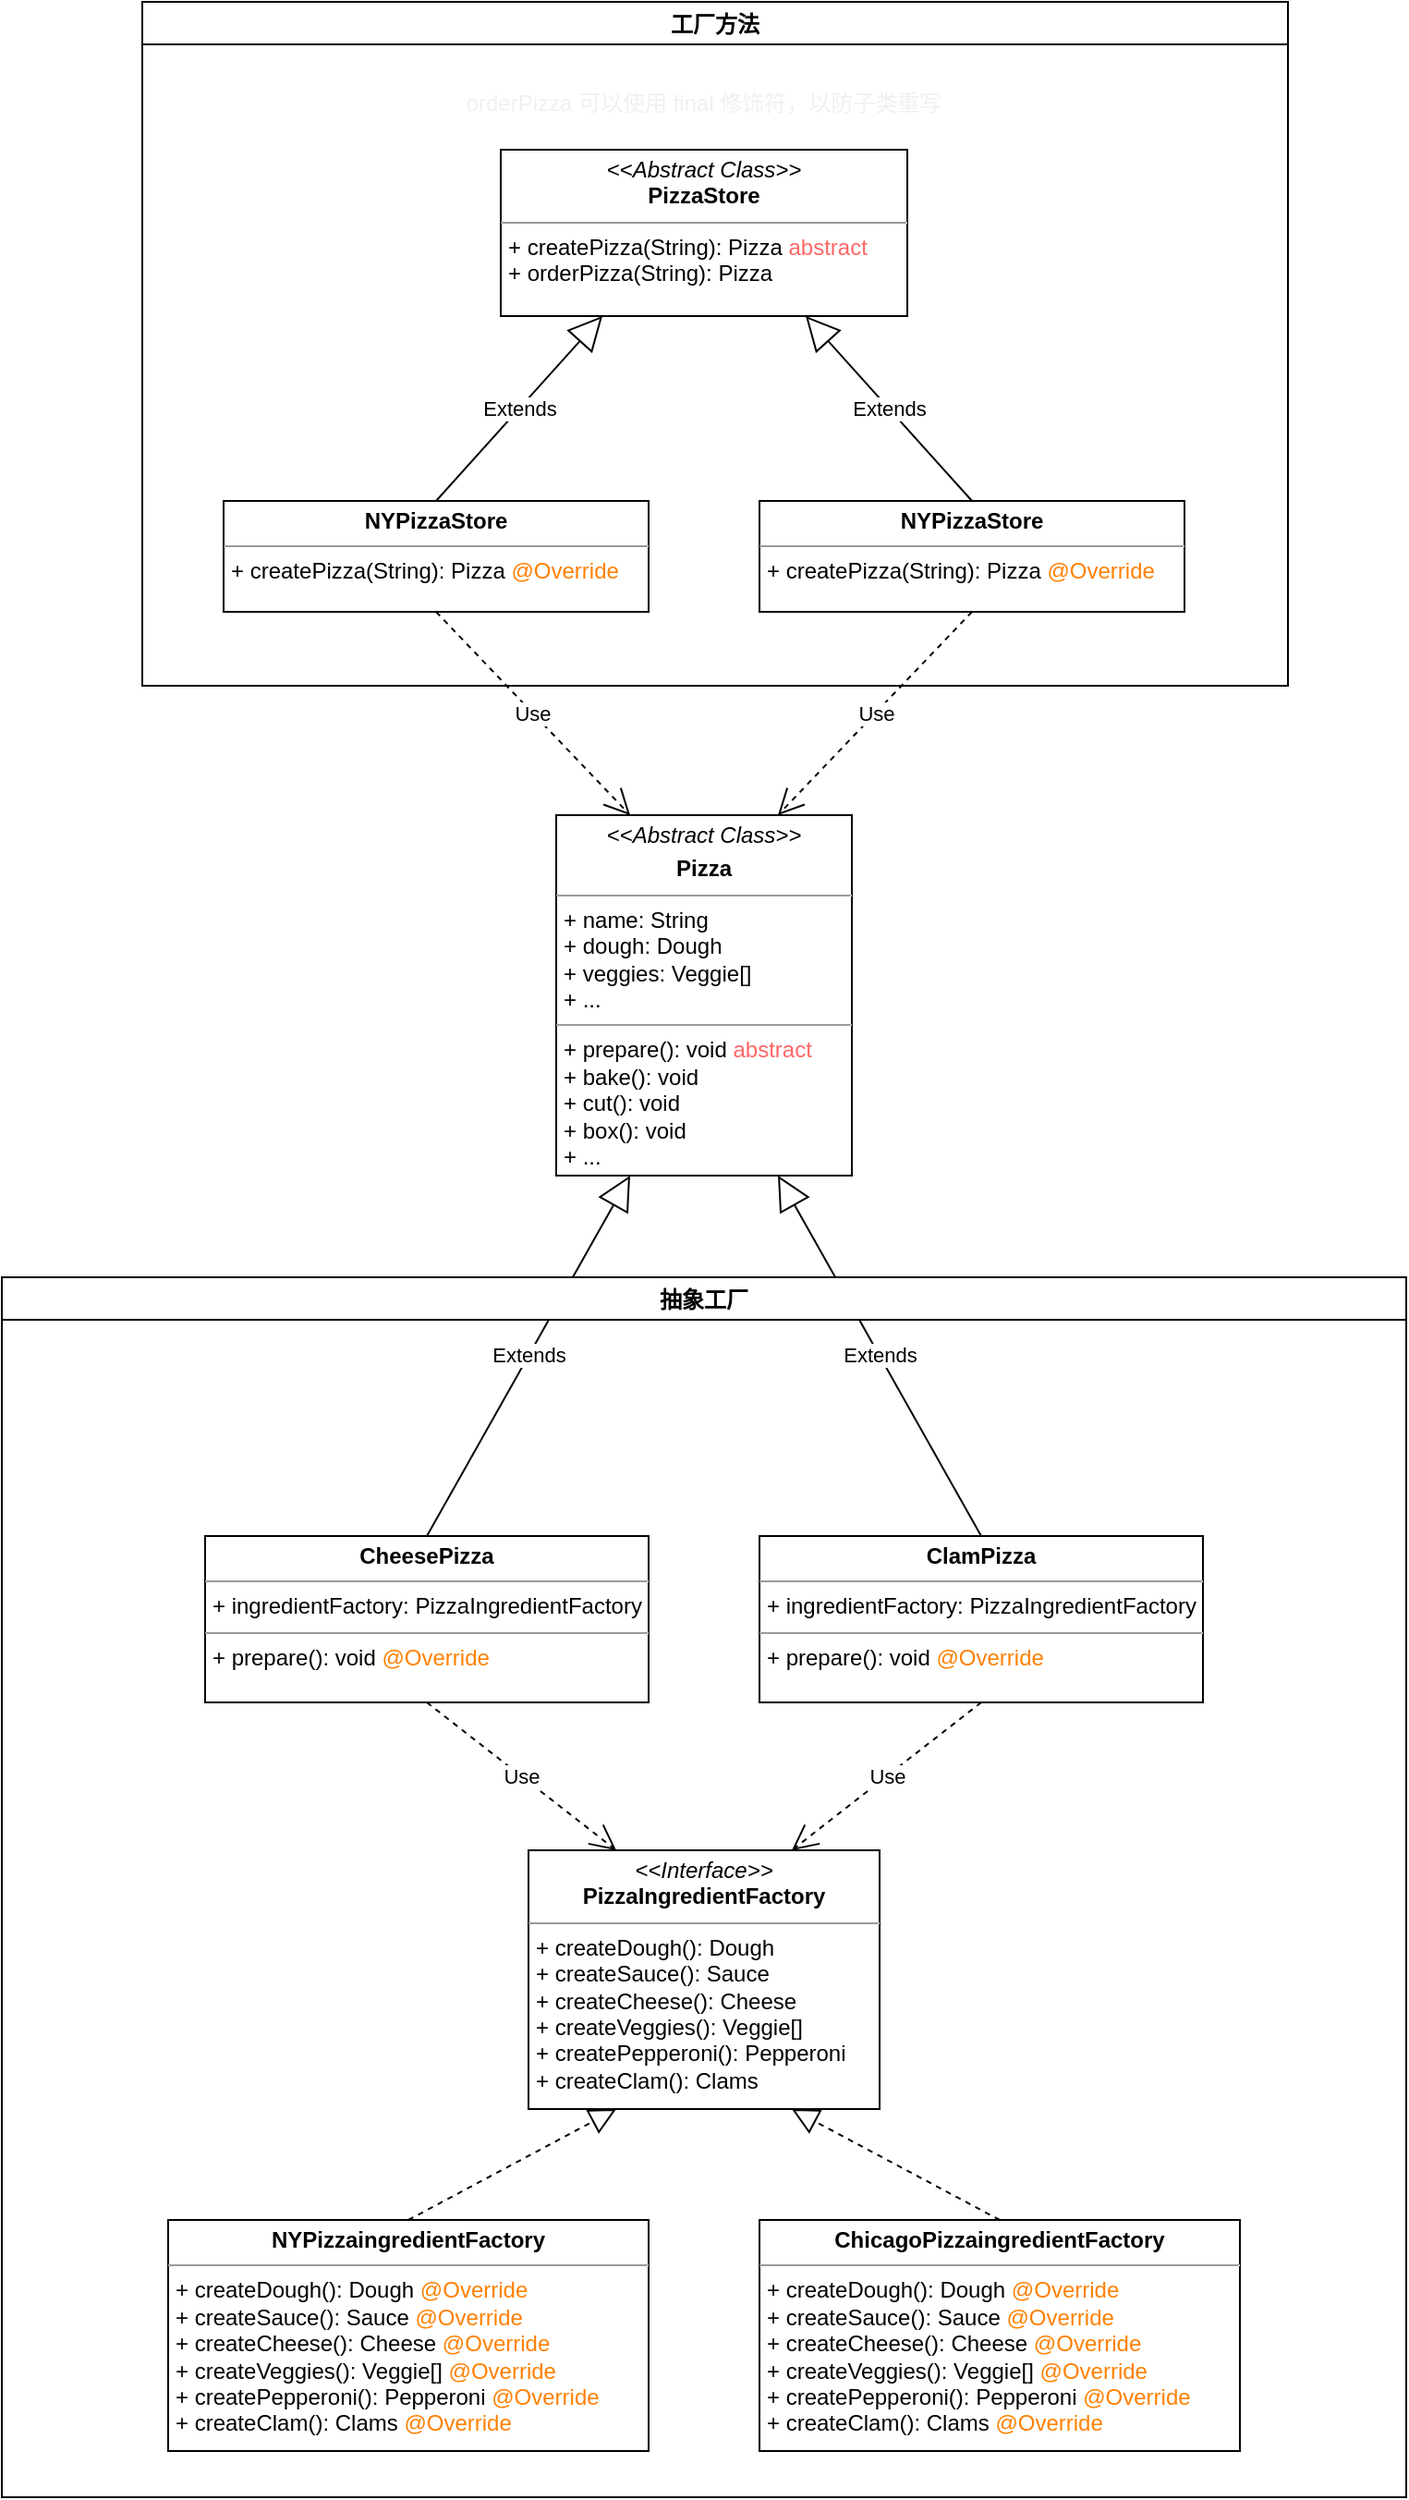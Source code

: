 <mxfile version="17.4.1" type="device"><diagram id="C5RBs43oDa-KdzZeNtuy" name="Page-1"><mxGraphModel dx="677" dy="332" grid="1" gridSize="10" guides="1" tooltips="1" connect="1" arrows="1" fold="1" page="1" pageScale="1" pageWidth="827" pageHeight="1169" math="0" shadow="0"><root><mxCell id="WIyWlLk6GJQsqaUBKTNV-0"/><mxCell id="WIyWlLk6GJQsqaUBKTNV-1" parent="WIyWlLk6GJQsqaUBKTNV-0"/><mxCell id="NpMdlT1UGbv_zL7rS4Hp-0" value="&lt;p style=&quot;margin: 0px ; margin-top: 4px ; text-align: center&quot;&gt;&lt;i&gt;&amp;lt;&amp;lt;Abstract Class&amp;gt;&amp;gt;&lt;/i&gt;&lt;br&gt;&lt;b&gt;PizzaStore&lt;/b&gt;&lt;/p&gt;&lt;hr size=&quot;1&quot;&gt;&lt;p style=&quot;margin: 0px ; margin-left: 4px&quot;&gt;+ createPizza(String): Pizza &lt;font color=&quot;#ff6666&quot;&gt;abstract&lt;/font&gt;&lt;/p&gt;&lt;p style=&quot;margin: 0px ; margin-left: 4px&quot;&gt;+ orderPizza(String): Pizza&lt;/p&gt;" style="verticalAlign=top;align=left;overflow=fill;fontSize=12;fontFamily=Helvetica;html=1;" parent="WIyWlLk6GJQsqaUBKTNV-1" vertex="1"><mxGeometry x="304" y="250" width="220" height="90" as="geometry"/></mxCell><mxCell id="NpMdlT1UGbv_zL7rS4Hp-1" value="Extends" style="endArrow=block;endSize=16;endFill=0;html=1;rounded=0;fontColor=default;entryX=0.25;entryY=1;entryDx=0;entryDy=0;exitX=0.5;exitY=0;exitDx=0;exitDy=0;" parent="WIyWlLk6GJQsqaUBKTNV-1" source="NpMdlT1UGbv_zL7rS4Hp-2" target="NpMdlT1UGbv_zL7rS4Hp-0" edge="1"><mxGeometry width="160" relative="1" as="geometry"><mxPoint x="454" y="370" as="sourcePoint"/><mxPoint x="614" y="370" as="targetPoint"/></mxGeometry></mxCell><mxCell id="NpMdlT1UGbv_zL7rS4Hp-2" value="&lt;p style=&quot;margin: 0px ; margin-top: 4px ; text-align: center&quot;&gt;&lt;b&gt;&lt;font color=&quot;#000000&quot;&gt;NYPizzaStore&lt;/font&gt;&lt;/b&gt;&lt;/p&gt;&lt;hr size=&quot;1&quot;&gt;&lt;p style=&quot;margin: 0px ; margin-left: 4px&quot;&gt;&lt;font color=&quot;#000000&quot;&gt;+ createPizza(String): Pizza&lt;/font&gt;&lt;font color=&quot;#ffffff&quot;&gt; &lt;/font&gt;&lt;font color=&quot;#ff8000&quot;&gt;@Override&lt;/font&gt;&lt;/p&gt;" style="verticalAlign=top;align=left;overflow=fill;fontSize=12;fontFamily=Helvetica;html=1;fontColor=#F0F0F0;" parent="WIyWlLk6GJQsqaUBKTNV-1" vertex="1"><mxGeometry x="154" y="440" width="230" height="60" as="geometry"/></mxCell><mxCell id="NpMdlT1UGbv_zL7rS4Hp-3" value="&lt;p style=&quot;margin: 0px ; margin-top: 4px ; text-align: center&quot;&gt;&lt;b&gt;&lt;font color=&quot;#000000&quot;&gt;NYPizzaStore&lt;/font&gt;&lt;/b&gt;&lt;/p&gt;&lt;hr size=&quot;1&quot;&gt;&lt;p style=&quot;margin: 0px ; margin-left: 4px&quot;&gt;&lt;font color=&quot;#000000&quot;&gt;+ createPizza(String): Pizza&lt;/font&gt; &lt;font color=&quot;#ff8000&quot;&gt;@Override&lt;/font&gt;&lt;/p&gt;" style="verticalAlign=top;align=left;overflow=fill;fontSize=12;fontFamily=Helvetica;html=1;fontColor=#F0F0F0;" parent="WIyWlLk6GJQsqaUBKTNV-1" vertex="1"><mxGeometry x="444" y="440" width="230" height="60" as="geometry"/></mxCell><mxCell id="NpMdlT1UGbv_zL7rS4Hp-4" value="Extends" style="endArrow=block;endSize=16;endFill=0;html=1;rounded=0;fontColor=default;entryX=0.75;entryY=1;entryDx=0;entryDy=0;exitX=0.5;exitY=0;exitDx=0;exitDy=0;" parent="WIyWlLk6GJQsqaUBKTNV-1" source="NpMdlT1UGbv_zL7rS4Hp-3" target="NpMdlT1UGbv_zL7rS4Hp-0" edge="1"><mxGeometry width="160" relative="1" as="geometry"><mxPoint x="279" y="450" as="sourcePoint"/><mxPoint x="369" y="350" as="targetPoint"/></mxGeometry></mxCell><mxCell id="NpMdlT1UGbv_zL7rS4Hp-5" value="&lt;font color=&quot;#f0f0f0&quot;&gt;orderPizza 可以使用 final 修饰符，以防子类重写&lt;/font&gt;" style="text;html=1;strokeColor=none;fillColor=none;align=center;verticalAlign=middle;whiteSpace=wrap;rounded=0;fontColor=#FFFF66;" parent="WIyWlLk6GJQsqaUBKTNV-1" vertex="1"><mxGeometry x="264" y="210" width="300" height="30" as="geometry"/></mxCell><mxCell id="NpMdlT1UGbv_zL7rS4Hp-6" value="&lt;p style=&quot;margin: 0px ; margin-top: 4px ; text-align: center&quot;&gt;&lt;i&gt;&lt;font color=&quot;#000000&quot;&gt;&amp;lt;&amp;lt;Abstract Class&amp;gt;&amp;gt;&lt;/font&gt;&lt;/i&gt;&lt;/p&gt;&lt;p style=&quot;margin: 0px ; margin-top: 4px ; text-align: center&quot;&gt;&lt;b&gt;&lt;font color=&quot;#000000&quot;&gt;Pizza&lt;/font&gt;&lt;/b&gt;&lt;/p&gt;&lt;hr size=&quot;1&quot;&gt;&lt;p style=&quot;margin: 0px ; margin-left: 4px&quot;&gt;&lt;font color=&quot;#000000&quot;&gt;+ name: String&lt;/font&gt;&lt;/p&gt;&lt;p style=&quot;margin: 0px ; margin-left: 4px&quot;&gt;&lt;font color=&quot;#000000&quot;&gt;+ dough: Dough&lt;/font&gt;&lt;/p&gt;&lt;p style=&quot;margin: 0px ; margin-left: 4px&quot;&gt;&lt;font color=&quot;#000000&quot;&gt;+ veggies: Veggie[]&lt;/font&gt;&lt;/p&gt;&lt;p style=&quot;margin: 0px ; margin-left: 4px&quot;&gt;&lt;font color=&quot;#000000&quot;&gt;+ ...&lt;/font&gt;&lt;/p&gt;&lt;hr size=&quot;1&quot;&gt;&lt;p style=&quot;margin: 0px ; margin-left: 4px&quot;&gt;&lt;font color=&quot;#000000&quot;&gt;+ prepare(): void &lt;/font&gt;&lt;font color=&quot;#ff6666&quot;&gt;abstract&lt;/font&gt;&lt;/p&gt;&lt;p style=&quot;margin: 0px ; margin-left: 4px&quot;&gt;&lt;font color=&quot;#000000&quot;&gt;+ bake(): void&lt;/font&gt;&lt;/p&gt;&lt;p style=&quot;margin: 0px ; margin-left: 4px&quot;&gt;&lt;font color=&quot;#000000&quot;&gt;+ cut(): void&lt;/font&gt;&lt;/p&gt;&lt;p style=&quot;margin: 0px ; margin-left: 4px&quot;&gt;&lt;font color=&quot;#000000&quot;&gt;+ box(): void&lt;/font&gt;&lt;/p&gt;&lt;p style=&quot;margin: 0px ; margin-left: 4px&quot;&gt;&lt;font color=&quot;#000000&quot;&gt;+ ...&lt;/font&gt;&lt;/p&gt;" style="verticalAlign=top;align=left;overflow=fill;fontSize=12;fontFamily=Helvetica;html=1;fontColor=#F0F0F0;" parent="WIyWlLk6GJQsqaUBKTNV-1" vertex="1"><mxGeometry x="334" y="610" width="160" height="195" as="geometry"/></mxCell><mxCell id="NpMdlT1UGbv_zL7rS4Hp-7" value="Use" style="endArrow=open;endSize=12;dashed=1;html=1;rounded=0;fontColor=default;exitX=0.5;exitY=1;exitDx=0;exitDy=0;entryX=0.25;entryY=0;entryDx=0;entryDy=0;" parent="WIyWlLk6GJQsqaUBKTNV-1" source="NpMdlT1UGbv_zL7rS4Hp-2" target="NpMdlT1UGbv_zL7rS4Hp-6" edge="1"><mxGeometry width="160" relative="1" as="geometry"><mxPoint x="174" y="640" as="sourcePoint"/><mxPoint x="334" y="640" as="targetPoint"/></mxGeometry></mxCell><mxCell id="NpMdlT1UGbv_zL7rS4Hp-8" value="Use" style="endArrow=open;endSize=12;dashed=1;html=1;rounded=0;fontColor=default;exitX=0.5;exitY=1;exitDx=0;exitDy=0;entryX=0.75;entryY=0;entryDx=0;entryDy=0;" parent="WIyWlLk6GJQsqaUBKTNV-1" source="NpMdlT1UGbv_zL7rS4Hp-3" target="NpMdlT1UGbv_zL7rS4Hp-6" edge="1"><mxGeometry width="160" relative="1" as="geometry"><mxPoint x="279" y="510" as="sourcePoint"/><mxPoint x="384" y="620" as="targetPoint"/></mxGeometry></mxCell><mxCell id="NpMdlT1UGbv_zL7rS4Hp-12" value="Extends" style="endArrow=block;endSize=16;endFill=0;html=1;rounded=0;fontColor=default;entryX=0.25;entryY=1;entryDx=0;entryDy=0;exitX=0.5;exitY=0;exitDx=0;exitDy=0;" parent="WIyWlLk6GJQsqaUBKTNV-1" source="NpMdlT1UGbv_zL7rS4Hp-10" target="NpMdlT1UGbv_zL7rS4Hp-6" edge="1"><mxGeometry width="160" relative="1" as="geometry"><mxPoint x="279" y="450" as="sourcePoint"/><mxPoint x="369" y="350" as="targetPoint"/></mxGeometry></mxCell><mxCell id="NpMdlT1UGbv_zL7rS4Hp-13" value="Extends" style="endArrow=block;endSize=16;endFill=0;html=1;rounded=0;fontColor=default;entryX=0.75;entryY=1;entryDx=0;entryDy=0;exitX=0.5;exitY=0;exitDx=0;exitDy=0;" parent="WIyWlLk6GJQsqaUBKTNV-1" source="NpMdlT1UGbv_zL7rS4Hp-11" target="NpMdlT1UGbv_zL7rS4Hp-6" edge="1"><mxGeometry width="160" relative="1" as="geometry"><mxPoint x="279" y="900" as="sourcePoint"/><mxPoint x="384" y="815" as="targetPoint"/></mxGeometry></mxCell><mxCell id="NpMdlT1UGbv_zL7rS4Hp-23" value="抽象工厂" style="swimlane;fontColor=default;" parent="WIyWlLk6GJQsqaUBKTNV-1" vertex="1"><mxGeometry x="34" y="860" width="760" height="660" as="geometry"/></mxCell><mxCell id="NpMdlT1UGbv_zL7rS4Hp-10" value="&lt;p style=&quot;margin: 0px ; margin-top: 4px ; text-align: center&quot;&gt;&lt;font color=&quot;#000000&quot;&gt;&lt;b&gt;CheesePizza&lt;/b&gt;&lt;br&gt;&lt;/font&gt;&lt;/p&gt;&lt;hr size=&quot;1&quot;&gt;&lt;p style=&quot;margin: 0px ; margin-left: 4px&quot;&gt;&lt;font color=&quot;#000000&quot;&gt;+ ingredientFactory: PizzaIngredientFactory&lt;/font&gt;&lt;/p&gt;&lt;hr size=&quot;1&quot;&gt;&lt;p style=&quot;margin: 0px ; margin-left: 4px&quot;&gt;&lt;font color=&quot;#000000&quot;&gt;+ prepare(): void&amp;nbsp;&lt;/font&gt;&lt;font color=&quot;#ff8000&quot;&gt;@Override&lt;/font&gt;&lt;br&gt;&lt;/p&gt;" style="verticalAlign=top;align=left;overflow=fill;fontSize=12;fontFamily=Helvetica;html=1;fontColor=#FFFF66;" parent="NpMdlT1UGbv_zL7rS4Hp-23" vertex="1"><mxGeometry x="110" y="140" width="240" height="90" as="geometry"/></mxCell><mxCell id="NpMdlT1UGbv_zL7rS4Hp-11" value="&lt;p style=&quot;margin: 0px ; margin-top: 4px ; text-align: center&quot;&gt;&lt;font color=&quot;#000000&quot;&gt;&lt;b&gt;ClamPizza&lt;/b&gt;&lt;br&gt;&lt;/font&gt;&lt;/p&gt;&lt;hr size=&quot;1&quot;&gt;&lt;p style=&quot;margin: 0px ; margin-left: 4px&quot;&gt;&lt;font color=&quot;#000000&quot;&gt;+ ingredientFactory: PizzaIngredientFactory&lt;/font&gt;&lt;/p&gt;&lt;hr size=&quot;1&quot;&gt;&lt;p style=&quot;margin: 0px ; margin-left: 4px&quot;&gt;&lt;font color=&quot;#000000&quot;&gt;+ prepare(): void&amp;nbsp;&lt;/font&gt;&lt;font color=&quot;#ff8000&quot;&gt;@Override&lt;/font&gt;&lt;br&gt;&lt;/p&gt;" style="verticalAlign=top;align=left;overflow=fill;fontSize=12;fontFamily=Helvetica;html=1;fontColor=#FFFF66;" parent="NpMdlT1UGbv_zL7rS4Hp-23" vertex="1"><mxGeometry x="410" y="140" width="240" height="90" as="geometry"/></mxCell><mxCell id="NpMdlT1UGbv_zL7rS4Hp-14" value="&lt;p style=&quot;margin: 0px ; margin-top: 4px ; text-align: center&quot;&gt;&lt;font color=&quot;#000000&quot;&gt;&lt;i&gt;&amp;lt;&amp;lt;Interface&amp;gt;&amp;gt;&lt;/i&gt;&lt;br&gt;&lt;b&gt;PizzaIngredientFactory&lt;/b&gt;&lt;/font&gt;&lt;/p&gt;&lt;hr size=&quot;1&quot;&gt;&lt;p style=&quot;margin: 0px ; margin-left: 4px&quot;&gt;&lt;font color=&quot;#000000&quot;&gt;+ createDough(): Dough&lt;br&gt;+ createSauce(): Sauce&lt;/font&gt;&lt;/p&gt;&lt;p style=&quot;margin: 0px ; margin-left: 4px&quot;&gt;&lt;font color=&quot;#000000&quot;&gt;+ createCheese(): Cheese&lt;/font&gt;&lt;/p&gt;&lt;p style=&quot;margin: 0px ; margin-left: 4px&quot;&gt;&lt;font color=&quot;#000000&quot;&gt;+ createVeggies(): Veggie[]&lt;/font&gt;&lt;/p&gt;&lt;p style=&quot;margin: 0px ; margin-left: 4px&quot;&gt;&lt;font color=&quot;#000000&quot;&gt;+ createPepperoni(): Pepperoni&lt;/font&gt;&lt;/p&gt;&lt;p style=&quot;margin: 0px ; margin-left: 4px&quot;&gt;&lt;font color=&quot;#000000&quot;&gt;+ createClam(): Clams&lt;/font&gt;&lt;/p&gt;" style="verticalAlign=top;align=left;overflow=fill;fontSize=12;fontFamily=Helvetica;html=1;fontColor=#F0F0F0;" parent="NpMdlT1UGbv_zL7rS4Hp-23" vertex="1"><mxGeometry x="285" y="310" width="190" height="140" as="geometry"/></mxCell><mxCell id="NpMdlT1UGbv_zL7rS4Hp-18" value="Use" style="endArrow=open;endSize=12;dashed=1;html=1;rounded=0;fontColor=default;exitX=0.5;exitY=1;exitDx=0;exitDy=0;entryX=0.25;entryY=0;entryDx=0;entryDy=0;" parent="NpMdlT1UGbv_zL7rS4Hp-23" source="NpMdlT1UGbv_zL7rS4Hp-10" target="NpMdlT1UGbv_zL7rS4Hp-14" edge="1"><mxGeometry width="160" relative="1" as="geometry"><mxPoint x="220" y="60" as="sourcePoint"/><mxPoint x="325" y="170" as="targetPoint"/></mxGeometry></mxCell><mxCell id="NpMdlT1UGbv_zL7rS4Hp-19" value="Use" style="endArrow=open;endSize=12;dashed=1;html=1;rounded=0;fontColor=default;exitX=0.5;exitY=1;exitDx=0;exitDy=0;entryX=0.75;entryY=0;entryDx=0;entryDy=0;" parent="NpMdlT1UGbv_zL7rS4Hp-23" source="NpMdlT1UGbv_zL7rS4Hp-11" target="NpMdlT1UGbv_zL7rS4Hp-14" edge="1"><mxGeometry width="160" relative="1" as="geometry"><mxPoint x="240" y="220" as="sourcePoint"/><mxPoint x="342.5" y="320" as="targetPoint"/></mxGeometry></mxCell><mxCell id="NpMdlT1UGbv_zL7rS4Hp-16" value="&lt;p style=&quot;margin: 0px ; margin-top: 4px ; text-align: center&quot;&gt;&lt;/p&gt;&lt;b&gt;&lt;div style=&quot;text-align: center&quot;&gt;&lt;b&gt;&lt;font color=&quot;#000000&quot;&gt;NYPizzaingredientFactory&lt;/font&gt;&lt;/b&gt;&lt;/div&gt;&lt;/b&gt;&lt;hr size=&quot;1&quot;&gt;&lt;p style=&quot;margin: 0px ; margin-left: 4px&quot;&gt;&lt;/p&gt;&lt;p style=&quot;margin: 0px 0px 0px 4px&quot;&gt;&lt;font color=&quot;#000000&quot;&gt;+ createDough(): Dough &lt;/font&gt;&lt;font color=&quot;#ff8000&quot;&gt;@Override&lt;/font&gt;&lt;br&gt;&lt;font color=&quot;#000000&quot;&gt;+ createSauce(): Sauce &lt;/font&gt;&lt;font color=&quot;#ff8000&quot;&gt;@Override&lt;/font&gt;&lt;/p&gt;&lt;p style=&quot;margin: 0px 0px 0px 4px&quot;&gt;&lt;font color=&quot;#000000&quot;&gt;+ createCheese(): Cheese &lt;/font&gt;&lt;font color=&quot;#ff8000&quot;&gt;@Override&lt;/font&gt;&lt;/p&gt;&lt;p style=&quot;margin: 0px 0px 0px 4px&quot;&gt;&lt;font color=&quot;#000000&quot;&gt;+ createVeggies(): Veggie[] &lt;/font&gt;&lt;font color=&quot;#ff8000&quot;&gt;@Override&lt;/font&gt;&lt;/p&gt;&lt;p style=&quot;margin: 0px 0px 0px 4px&quot;&gt;&lt;font color=&quot;#000000&quot;&gt;+ createPepperoni(): Pepperoni &lt;/font&gt;&lt;font color=&quot;#ff8000&quot;&gt;@Override&lt;/font&gt;&lt;/p&gt;&lt;p style=&quot;margin: 0px 0px 0px 4px&quot;&gt;&lt;font color=&quot;#000000&quot;&gt;+ createClam(): Clams &lt;/font&gt;&lt;font color=&quot;#ff8000&quot;&gt;@Override&lt;/font&gt;&lt;/p&gt;" style="verticalAlign=top;align=left;overflow=fill;fontSize=12;fontFamily=Helvetica;html=1;fontColor=#F0F0F0;" parent="NpMdlT1UGbv_zL7rS4Hp-23" vertex="1"><mxGeometry x="90" y="510" width="260" height="125" as="geometry"/></mxCell><mxCell id="NpMdlT1UGbv_zL7rS4Hp-21" value="" style="endArrow=block;dashed=1;endFill=0;endSize=12;html=1;rounded=0;fontColor=default;entryX=0.25;entryY=1;entryDx=0;entryDy=0;exitX=0.5;exitY=0;exitDx=0;exitDy=0;" parent="NpMdlT1UGbv_zL7rS4Hp-23" source="NpMdlT1UGbv_zL7rS4Hp-16" target="NpMdlT1UGbv_zL7rS4Hp-14" edge="1"><mxGeometry width="160" relative="1" as="geometry"><mxPoint x="380" y="700" as="sourcePoint"/><mxPoint x="540" y="700" as="targetPoint"/></mxGeometry></mxCell><mxCell id="NpMdlT1UGbv_zL7rS4Hp-15" value="&lt;p style=&quot;margin: 0px ; margin-top: 4px ; text-align: center&quot;&gt;&lt;/p&gt;&lt;b&gt;&lt;div style=&quot;text-align: center&quot;&gt;&lt;b&gt;&lt;font color=&quot;#000000&quot;&gt;ChicagoPizzaingredientFactory&lt;/font&gt;&lt;/b&gt;&lt;/div&gt;&lt;/b&gt;&lt;hr size=&quot;1&quot;&gt;&lt;p style=&quot;margin: 0px ; margin-left: 4px&quot;&gt;&lt;/p&gt;&lt;p style=&quot;margin: 0px 0px 0px 4px&quot;&gt;&lt;font color=&quot;#000000&quot;&gt;+ createDough(): Dough &lt;/font&gt;&lt;font color=&quot;#ff8000&quot;&gt;@Override&lt;/font&gt;&lt;br&gt;&lt;font color=&quot;#000000&quot;&gt;+ createSauce(): Sauce &lt;/font&gt;&lt;font color=&quot;#ff8000&quot;&gt;@Override&lt;/font&gt;&lt;/p&gt;&lt;p style=&quot;margin: 0px 0px 0px 4px&quot;&gt;&lt;font color=&quot;#000000&quot;&gt;+ createCheese(): Cheese &lt;/font&gt;&lt;font color=&quot;#ff8000&quot;&gt;@Override&lt;/font&gt;&lt;/p&gt;&lt;p style=&quot;margin: 0px 0px 0px 4px&quot;&gt;&lt;font color=&quot;#000000&quot;&gt;+ createVeggies(): Veggie[] &lt;/font&gt;&lt;font color=&quot;#ff8000&quot;&gt;@Override&lt;/font&gt;&lt;/p&gt;&lt;p style=&quot;margin: 0px 0px 0px 4px&quot;&gt;&lt;font color=&quot;#000000&quot;&gt;+ createPepperoni(): Pepperoni &lt;/font&gt;&lt;font color=&quot;#ff8000&quot;&gt;@Override&lt;/font&gt;&lt;/p&gt;&lt;p style=&quot;margin: 0px 0px 0px 4px&quot;&gt;&lt;font color=&quot;#000000&quot;&gt;+ createClam(): Clams &lt;/font&gt;&lt;font color=&quot;#ff8000&quot;&gt;@Override&lt;/font&gt;&lt;/p&gt;" style="verticalAlign=top;align=left;overflow=fill;fontSize=12;fontFamily=Helvetica;html=1;fontColor=#F0F0F0;" parent="NpMdlT1UGbv_zL7rS4Hp-23" vertex="1"><mxGeometry x="410" y="510" width="260" height="125" as="geometry"/></mxCell><mxCell id="NpMdlT1UGbv_zL7rS4Hp-22" value="" style="endArrow=block;dashed=1;endFill=0;endSize=12;html=1;rounded=0;fontColor=default;entryX=0.75;entryY=1;entryDx=0;entryDy=0;exitX=0.5;exitY=0;exitDx=0;exitDy=0;" parent="NpMdlT1UGbv_zL7rS4Hp-23" source="NpMdlT1UGbv_zL7rS4Hp-15" target="NpMdlT1UGbv_zL7rS4Hp-14" edge="1"><mxGeometry width="160" relative="1" as="geometry"><mxPoint x="230" y="540" as="sourcePoint"/><mxPoint x="342.5" y="460" as="targetPoint"/></mxGeometry></mxCell><mxCell id="NpMdlT1UGbv_zL7rS4Hp-25" value="工厂方法" style="swimlane;fontColor=default;" parent="WIyWlLk6GJQsqaUBKTNV-1" vertex="1"><mxGeometry x="110" y="170" width="620" height="370" as="geometry"/></mxCell></root></mxGraphModel></diagram></mxfile>